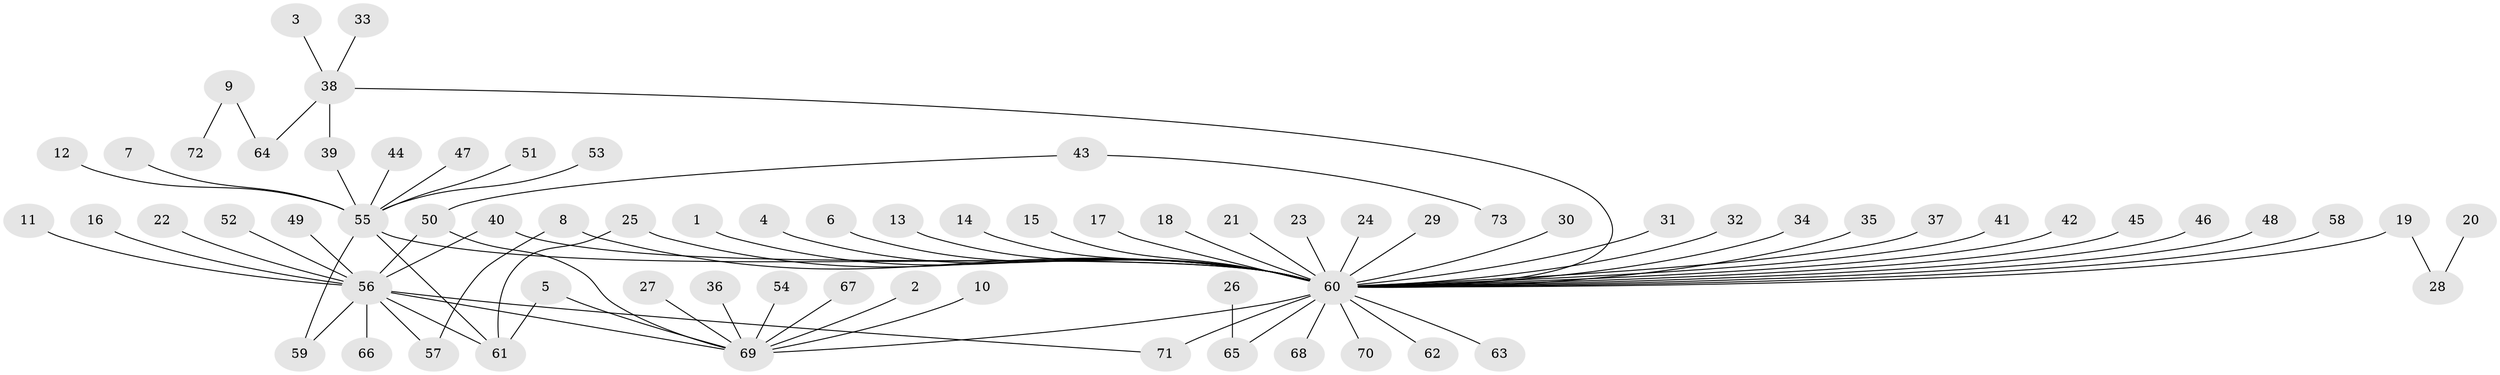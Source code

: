 // original degree distribution, {13: 0.013793103448275862, 41: 0.006896551724137931, 1: 0.6482758620689655, 4: 0.05517241379310345, 5: 0.013793103448275862, 2: 0.1793103448275862, 8: 0.006896551724137931, 3: 0.06896551724137931, 17: 0.006896551724137931}
// Generated by graph-tools (version 1.1) at 2025/01/03/09/25 03:01:44]
// undirected, 73 vertices, 81 edges
graph export_dot {
graph [start="1"]
  node [color=gray90,style=filled];
  1;
  2;
  3;
  4;
  5;
  6;
  7;
  8;
  9;
  10;
  11;
  12;
  13;
  14;
  15;
  16;
  17;
  18;
  19;
  20;
  21;
  22;
  23;
  24;
  25;
  26;
  27;
  28;
  29;
  30;
  31;
  32;
  33;
  34;
  35;
  36;
  37;
  38;
  39;
  40;
  41;
  42;
  43;
  44;
  45;
  46;
  47;
  48;
  49;
  50;
  51;
  52;
  53;
  54;
  55;
  56;
  57;
  58;
  59;
  60;
  61;
  62;
  63;
  64;
  65;
  66;
  67;
  68;
  69;
  70;
  71;
  72;
  73;
  1 -- 60 [weight=1.0];
  2 -- 69 [weight=1.0];
  3 -- 38 [weight=1.0];
  4 -- 60 [weight=1.0];
  5 -- 61 [weight=1.0];
  5 -- 69 [weight=1.0];
  6 -- 60 [weight=1.0];
  7 -- 55 [weight=1.0];
  8 -- 57 [weight=1.0];
  8 -- 60 [weight=1.0];
  9 -- 64 [weight=1.0];
  9 -- 72 [weight=1.0];
  10 -- 69 [weight=1.0];
  11 -- 56 [weight=1.0];
  12 -- 55 [weight=1.0];
  13 -- 60 [weight=1.0];
  14 -- 60 [weight=1.0];
  15 -- 60 [weight=1.0];
  16 -- 56 [weight=1.0];
  17 -- 60 [weight=1.0];
  18 -- 60 [weight=1.0];
  19 -- 28 [weight=1.0];
  19 -- 60 [weight=1.0];
  20 -- 28 [weight=1.0];
  21 -- 60 [weight=1.0];
  22 -- 56 [weight=1.0];
  23 -- 60 [weight=1.0];
  24 -- 60 [weight=1.0];
  25 -- 60 [weight=1.0];
  25 -- 61 [weight=1.0];
  26 -- 65 [weight=1.0];
  27 -- 69 [weight=1.0];
  29 -- 60 [weight=1.0];
  30 -- 60 [weight=1.0];
  31 -- 60 [weight=1.0];
  32 -- 60 [weight=1.0];
  33 -- 38 [weight=1.0];
  34 -- 60 [weight=1.0];
  35 -- 60 [weight=1.0];
  36 -- 69 [weight=1.0];
  37 -- 60 [weight=1.0];
  38 -- 39 [weight=1.0];
  38 -- 60 [weight=1.0];
  38 -- 64 [weight=1.0];
  39 -- 55 [weight=1.0];
  40 -- 56 [weight=1.0];
  40 -- 60 [weight=1.0];
  41 -- 60 [weight=1.0];
  42 -- 60 [weight=1.0];
  43 -- 50 [weight=1.0];
  43 -- 73 [weight=1.0];
  44 -- 55 [weight=1.0];
  45 -- 60 [weight=1.0];
  46 -- 60 [weight=1.0];
  47 -- 55 [weight=1.0];
  48 -- 60 [weight=1.0];
  49 -- 56 [weight=1.0];
  50 -- 56 [weight=1.0];
  50 -- 69 [weight=1.0];
  51 -- 55 [weight=1.0];
  52 -- 56 [weight=1.0];
  53 -- 55 [weight=1.0];
  54 -- 69 [weight=1.0];
  55 -- 59 [weight=1.0];
  55 -- 60 [weight=1.0];
  55 -- 61 [weight=1.0];
  56 -- 57 [weight=1.0];
  56 -- 59 [weight=1.0];
  56 -- 61 [weight=1.0];
  56 -- 66 [weight=1.0];
  56 -- 69 [weight=1.0];
  56 -- 71 [weight=1.0];
  58 -- 60 [weight=1.0];
  60 -- 62 [weight=1.0];
  60 -- 63 [weight=1.0];
  60 -- 65 [weight=1.0];
  60 -- 68 [weight=1.0];
  60 -- 69 [weight=1.0];
  60 -- 70 [weight=1.0];
  60 -- 71 [weight=2.0];
  67 -- 69 [weight=1.0];
}
